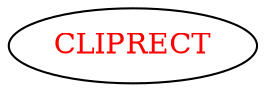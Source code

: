 digraph dependencyGraph {
 concentrate=true;
 ranksep="2.0";
 rankdir="LR"; 
 splines="ortho";
"CLIPRECT" [fontcolor="red"];
}